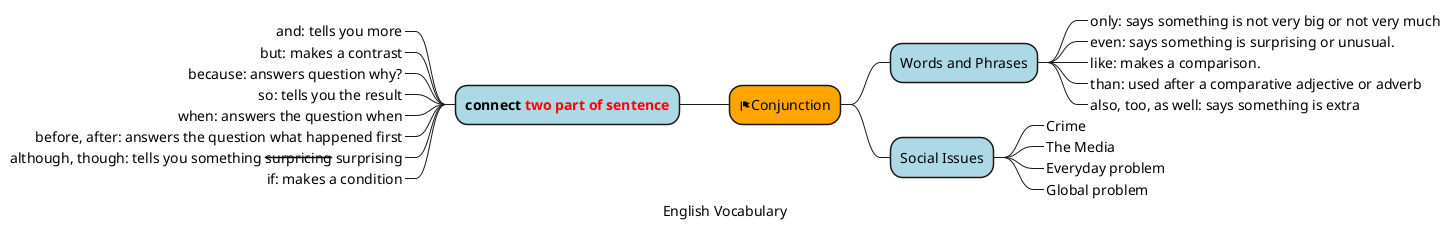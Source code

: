 @startmindmap
caption English Vocabulary
'title Human

*[#Orange] <&flag>Conjunction
left side
**[#lightblue] <b>connect <color:red>two part of sentence
***_ and: tells you more
***_ but: makes a contrast
***_ because: answers question why?
***_ so: tells you the result
***_ when: answers the question when
***_ before, after: answers the question what happened first
***_ although, though: tells you something --surpricing-- surprising
***_ if: makes a condition

right side
**[#lightblue] Words and Phrases
***_ only: says something is not very big or not very much
***_ even: says something is surprising or unusual.
***_ like: makes a comparison.
***_ than: used after a comparative adjective or adverb
***_ also, too, as well: says something is extra


**[#lightblue] Social Issues
***_ Crime
***_ The Media
***_ Everyday problem
***_ Global problem





@endmindmap